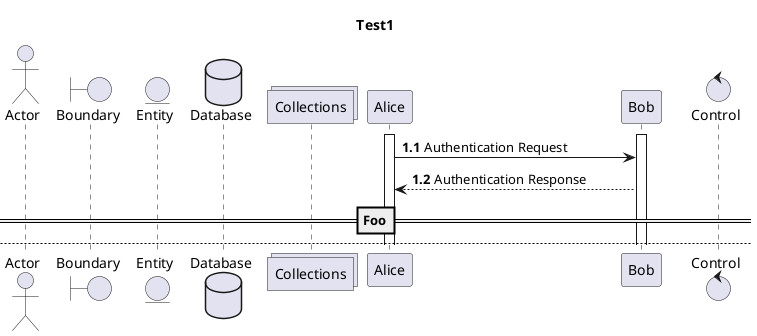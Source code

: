 @startuml
'https://plantuml.com/sequence-diagram
title Test1
actor Actor
boundary Boundary

entity Entity
database Database
collections Collections
autonumber 1.1
'第一个流程
activate Alice
activate Bob

Alice -> Bob: Authentication Request
Bob --> Alice: Authentication Response

==Foo==
autonumber stop

newpage Test2

autonumber 2.1

Alice -> Bob: Another authentication Request
control Control
Bob -> Control: 测试
deactivate Bob

activate Control
destroy Alice

Alice <-- Control: another authentication Response
||50||
activate Alice

activate Bob

@enduml
